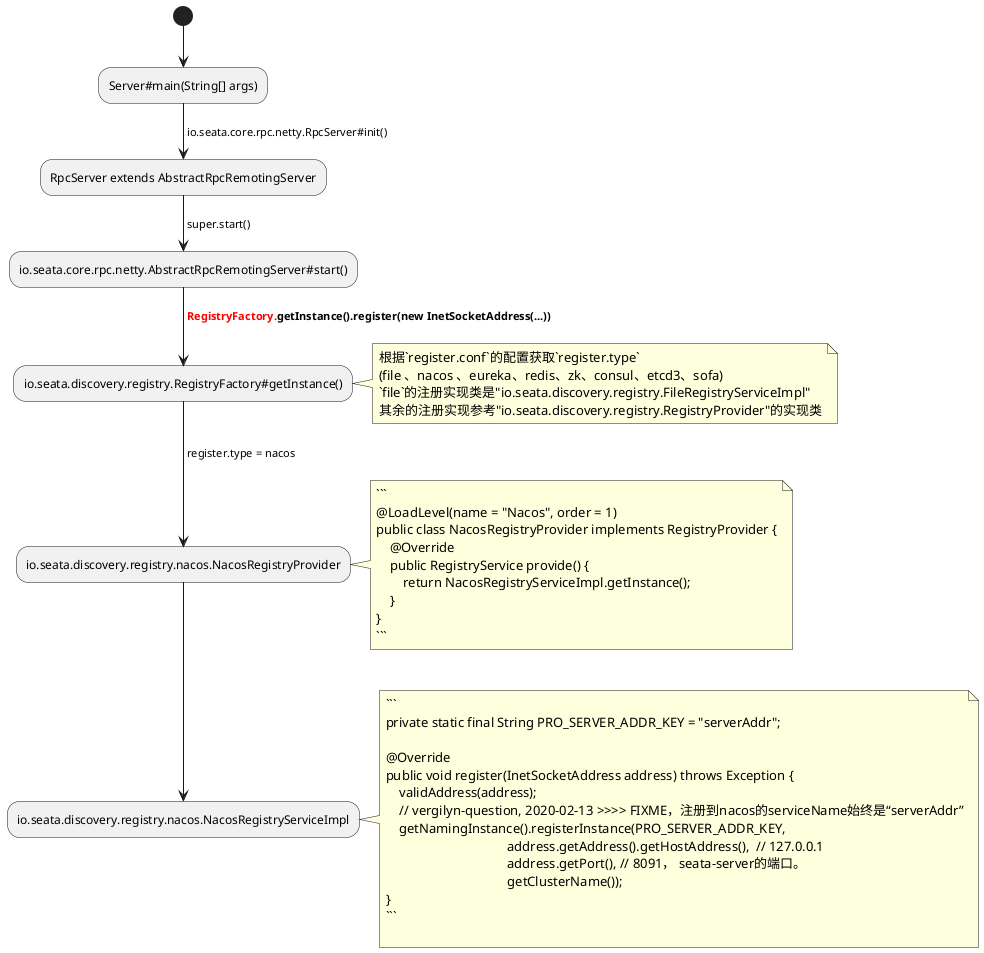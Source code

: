 @startuml
(*top) --> "Server#main(String[] args)"
-->[ io.seata.core.rpc.netty.RpcServer#init()] "RpcServer extends AbstractRpcRemotingServer"
-->[ super.start()] "io.seata.core.rpc.netty.AbstractRpcRemotingServer#start()"
-->[ **<font color=red>RegistryFactory.</font>getInstance().register(new InetSocketAddress(...))**] "io.seata.discovery.registry.RegistryFactory#getInstance()"
note right
  根据`register.conf`的配置获取`register.type`
  (file 、nacos 、eureka、redis、zk、consul、etcd3、sofa)
  `file`的注册实现类是"io.seata.discovery.registry.FileRegistryServiceImpl"
  其余的注册实现参考"io.seata.discovery.registry.RegistryProvider"的实现类
end note
-->[ register.type = nacos] "io.seata.discovery.registry.nacos.NacosRegistryProvider"
note right
```
@LoadLevel(name = "Nacos", order = 1)
public class NacosRegistryProvider implements RegistryProvider {
    @Override
    public RegistryService provide() {
        return NacosRegistryServiceImpl.getInstance();
    }
}
```
end note
--> "io.seata.discovery.registry.nacos.NacosRegistryServiceImpl"
note right
```
private static final String PRO_SERVER_ADDR_KEY = "serverAddr";

@Override
public void register(InetSocketAddress address) throws Exception {
    validAddress(address);
    // vergilyn-question, 2020-02-13 >>>> FIXME，注册到nacos的serviceName始终是“serverAddr”
    getNamingInstance().registerInstance(PRO_SERVER_ADDR_KEY,
                                    address.getAddress().getHostAddress(),  // 127.0.0.1
                                    address.getPort(), // 8091， seata-server的端口。
                                    getClusterName());
}
```

end note
@enduml